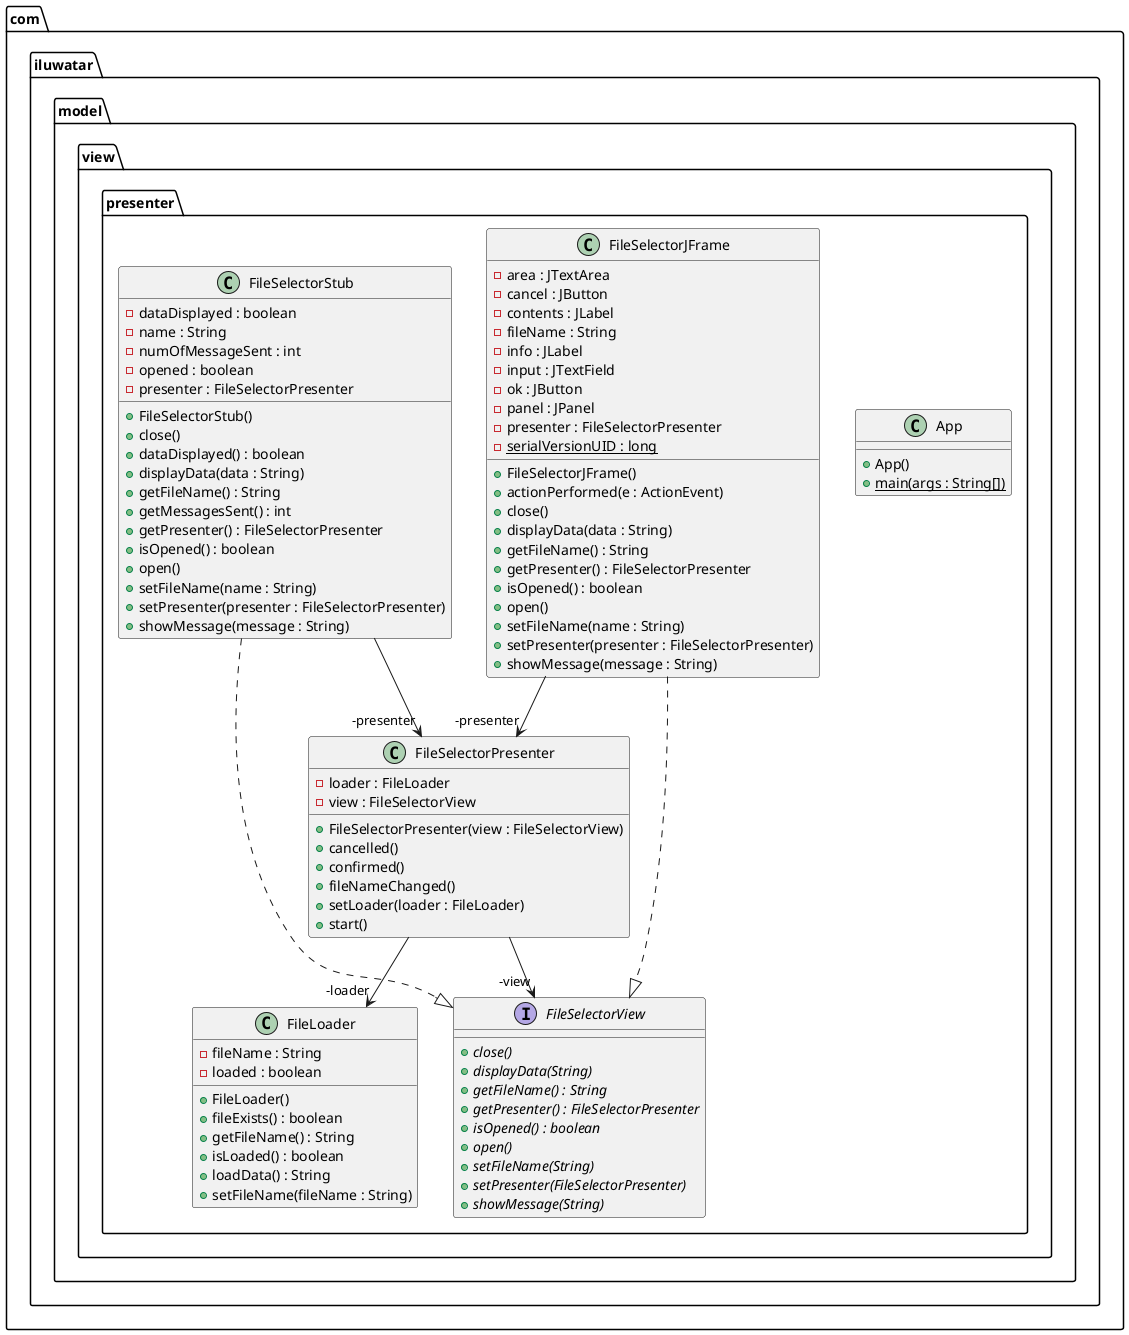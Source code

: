@startuml
package com.iluwatar.model.view.presenter {
  class App {
    + App()
    + main(args : String[]) {static}
  }
  class FileLoader {
    - fileName : String
    - loaded : boolean
    + FileLoader()
    + fileExists() : boolean
    + getFileName() : String
    + isLoaded() : boolean
    + loadData() : String
    + setFileName(fileName : String)
  }
  class FileSelectorJFrame {
    - area : JTextArea
    - cancel : JButton
    - contents : JLabel
    - fileName : String
    - info : JLabel
    - input : JTextField
    - ok : JButton
    - panel : JPanel
    - presenter : FileSelectorPresenter
    - serialVersionUID : long {static}
    + FileSelectorJFrame()
    + actionPerformed(e : ActionEvent)
    + close()
    + displayData(data : String)
    + getFileName() : String
    + getPresenter() : FileSelectorPresenter
    + isOpened() : boolean
    + open()
    + setFileName(name : String)
    + setPresenter(presenter : FileSelectorPresenter)
    + showMessage(message : String)
  }
  class FileSelectorPresenter {
    - loader : FileLoader
    - view : FileSelectorView
    + FileSelectorPresenter(view : FileSelectorView)
    + cancelled()
    + confirmed()
    + fileNameChanged()
    + setLoader(loader : FileLoader)
    + start()
  }
  class FileSelectorStub {
    - dataDisplayed : boolean
    - name : String
    - numOfMessageSent : int
    - opened : boolean
    - presenter : FileSelectorPresenter
    + FileSelectorStub()
    + close()
    + dataDisplayed() : boolean
    + displayData(data : String)
    + getFileName() : String
    + getMessagesSent() : int
    + getPresenter() : FileSelectorPresenter
    + isOpened() : boolean
    + open()
    + setFileName(name : String)
    + setPresenter(presenter : FileSelectorPresenter)
    + showMessage(message : String)
  }
  interface FileSelectorView {
    + close() {abstract}
    + displayData(String) {abstract}
    + getFileName() : String {abstract}
    + getPresenter() : FileSelectorPresenter {abstract}
    + isOpened() : boolean {abstract}
    + open() {abstract}
    + setFileName(String) {abstract}
    + setPresenter(FileSelectorPresenter) {abstract}
    + showMessage(String) {abstract}
  }
}
FileSelectorStub -->  "-presenter" FileSelectorPresenter
FileSelectorJFrame -->  "-presenter" FileSelectorPresenter
FileSelectorPresenter -->  "-loader" FileLoader
FileSelectorPresenter -->  "-view" FileSelectorView
FileSelectorJFrame ..|> FileSelectorView 
FileSelectorStub ..|> FileSelectorView 
@enduml